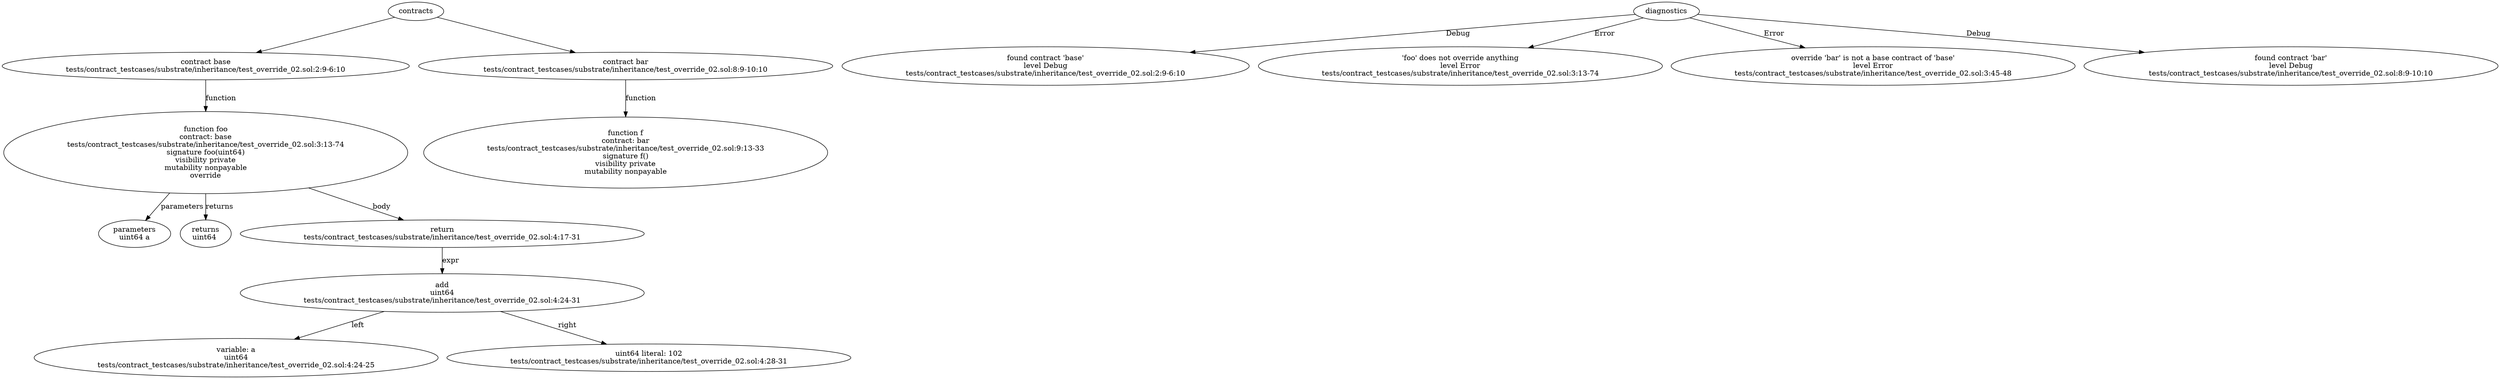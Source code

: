 strict digraph "tests/contract_testcases/substrate/inheritance/test_override_02.sol" {
	contract [label="contract base\ntests/contract_testcases/substrate/inheritance/test_override_02.sol:2:9-6:10"]
	foo [label="function foo\ncontract: base\ntests/contract_testcases/substrate/inheritance/test_override_02.sol:3:13-74\nsignature foo(uint64)\nvisibility private\nmutability nonpayable\noverride"]
	parameters [label="parameters\nuint64 a"]
	returns [label="returns\nuint64 "]
	return [label="return\ntests/contract_testcases/substrate/inheritance/test_override_02.sol:4:17-31"]
	add [label="add\nuint64\ntests/contract_testcases/substrate/inheritance/test_override_02.sol:4:24-31"]
	variable [label="variable: a\nuint64\ntests/contract_testcases/substrate/inheritance/test_override_02.sol:4:24-25"]
	number_literal [label="uint64 literal: 102\ntests/contract_testcases/substrate/inheritance/test_override_02.sol:4:28-31"]
	contract_9 [label="contract bar\ntests/contract_testcases/substrate/inheritance/test_override_02.sol:8:9-10:10"]
	f [label="function f\ncontract: bar\ntests/contract_testcases/substrate/inheritance/test_override_02.sol:9:13-33\nsignature f()\nvisibility private\nmutability nonpayable"]
	diagnostic [label="found contract 'base'\nlevel Debug\ntests/contract_testcases/substrate/inheritance/test_override_02.sol:2:9-6:10"]
	diagnostic_13 [label="'foo' does not override anything\nlevel Error\ntests/contract_testcases/substrate/inheritance/test_override_02.sol:3:13-74"]
	diagnostic_14 [label="override 'bar' is not a base contract of 'base'\nlevel Error\ntests/contract_testcases/substrate/inheritance/test_override_02.sol:3:45-48"]
	diagnostic_15 [label="found contract 'bar'\nlevel Debug\ntests/contract_testcases/substrate/inheritance/test_override_02.sol:8:9-10:10"]
	contracts -> contract
	contract -> foo [label="function"]
	foo -> parameters [label="parameters"]
	foo -> returns [label="returns"]
	foo -> return [label="body"]
	return -> add [label="expr"]
	add -> variable [label="left"]
	add -> number_literal [label="right"]
	contracts -> contract_9
	contract_9 -> f [label="function"]
	diagnostics -> diagnostic [label="Debug"]
	diagnostics -> diagnostic_13 [label="Error"]
	diagnostics -> diagnostic_14 [label="Error"]
	diagnostics -> diagnostic_15 [label="Debug"]
}
